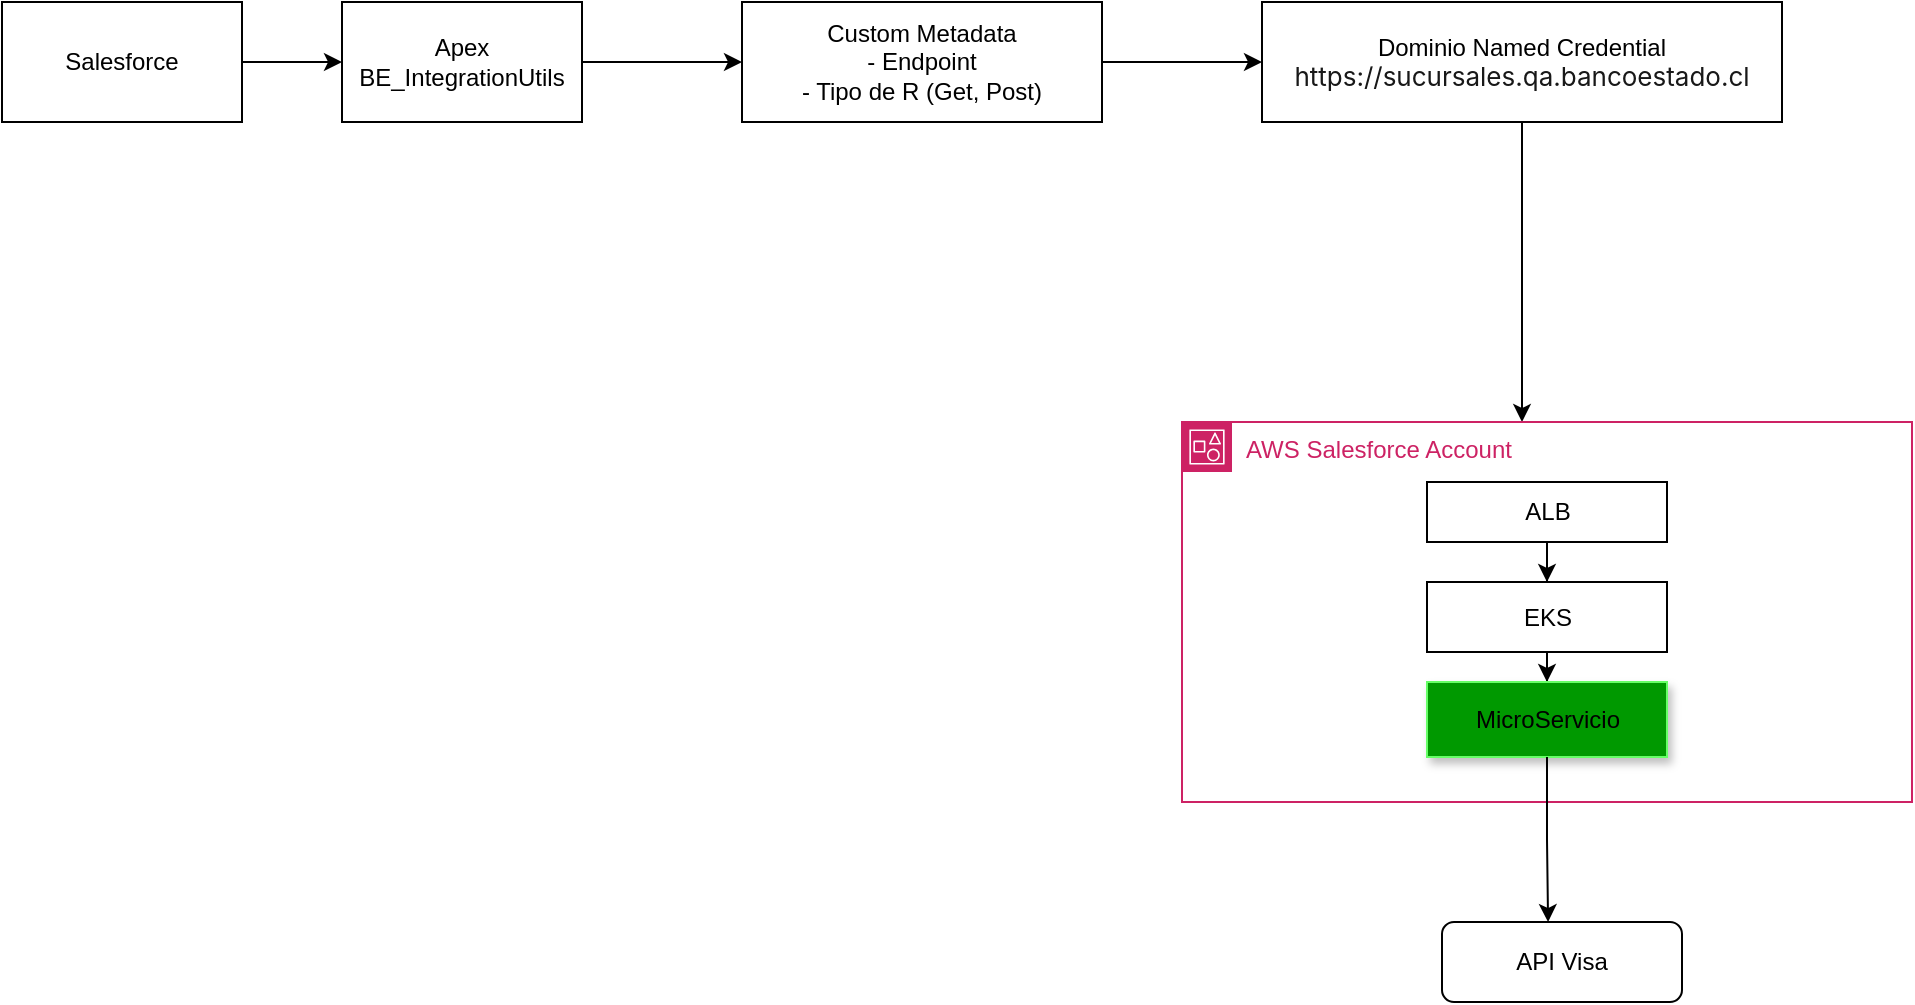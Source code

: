 <mxfile version="26.2.14">
  <diagram name="Página-1" id="BEZ9pj3PYVd8zCaVRfvn">
    <mxGraphModel dx="1426" dy="743" grid="1" gridSize="10" guides="1" tooltips="1" connect="1" arrows="1" fold="1" page="1" pageScale="1" pageWidth="827" pageHeight="1169" math="0" shadow="0">
      <root>
        <mxCell id="0" />
        <mxCell id="1" parent="0" />
        <mxCell id="lu8BM5eNogGUctwTY50--3" value="" style="edgeStyle=orthogonalEdgeStyle;rounded=0;orthogonalLoop=1;jettySize=auto;html=1;" edge="1" parent="1" source="lu8BM5eNogGUctwTY50--1" target="lu8BM5eNogGUctwTY50--2">
          <mxGeometry relative="1" as="geometry" />
        </mxCell>
        <mxCell id="lu8BM5eNogGUctwTY50--1" value="Salesforce" style="rounded=0;whiteSpace=wrap;html=1;" vertex="1" parent="1">
          <mxGeometry x="70" y="170" width="120" height="60" as="geometry" />
        </mxCell>
        <mxCell id="lu8BM5eNogGUctwTY50--6" value="" style="edgeStyle=orthogonalEdgeStyle;rounded=0;orthogonalLoop=1;jettySize=auto;html=1;" edge="1" parent="1" source="lu8BM5eNogGUctwTY50--2" target="lu8BM5eNogGUctwTY50--5">
          <mxGeometry relative="1" as="geometry" />
        </mxCell>
        <mxCell id="lu8BM5eNogGUctwTY50--2" value="Apex&lt;div&gt;BE_IntegrationUtils&lt;/div&gt;" style="rounded=0;whiteSpace=wrap;html=1;" vertex="1" parent="1">
          <mxGeometry x="240" y="170" width="120" height="60" as="geometry" />
        </mxCell>
        <mxCell id="lu8BM5eNogGUctwTY50--8" value="" style="edgeStyle=orthogonalEdgeStyle;rounded=0;orthogonalLoop=1;jettySize=auto;html=1;" edge="1" parent="1" source="lu8BM5eNogGUctwTY50--5" target="lu8BM5eNogGUctwTY50--7">
          <mxGeometry relative="1" as="geometry" />
        </mxCell>
        <mxCell id="lu8BM5eNogGUctwTY50--5" value="Custom Metadata&lt;div&gt;- Endpoint&lt;/div&gt;&lt;div&gt;- Tipo de R (Get, Post)&lt;/div&gt;" style="rounded=0;whiteSpace=wrap;html=1;" vertex="1" parent="1">
          <mxGeometry x="440" y="170" width="180" height="60" as="geometry" />
        </mxCell>
        <mxCell id="lu8BM5eNogGUctwTY50--9" style="edgeStyle=orthogonalEdgeStyle;rounded=0;orthogonalLoop=1;jettySize=auto;html=1;" edge="1" parent="1" source="lu8BM5eNogGUctwTY50--7">
          <mxGeometry relative="1" as="geometry">
            <mxPoint x="830" y="380" as="targetPoint" />
          </mxGeometry>
        </mxCell>
        <mxCell id="lu8BM5eNogGUctwTY50--7" value="Dominio Named Credential&lt;div&gt;&lt;span style=&quot;color: rgb(24, 24, 24); font-family: -apple-system, BlinkMacSystemFont, &amp;quot;Segoe UI&amp;quot;, Roboto, Helvetica, Arial, sans-serif, &amp;quot;Apple Color Emoji&amp;quot;, &amp;quot;Segoe UI Emoji&amp;quot;, &amp;quot;Segoe UI Symbol&amp;quot;; font-size: 13px; text-align: left; text-wrap-mode: nowrap; background-color: rgb(255, 255, 255);&quot;&gt;https://sucursales.qa.bancoestado.cl&lt;/span&gt;&lt;/div&gt;" style="rounded=0;whiteSpace=wrap;html=1;" vertex="1" parent="1">
          <mxGeometry x="700" y="170" width="260" height="60" as="geometry" />
        </mxCell>
        <mxCell id="lu8BM5eNogGUctwTY50--10" value="AWS Salesforce Account" style="points=[[0,0],[0.25,0],[0.5,0],[0.75,0],[1,0],[1,0.25],[1,0.5],[1,0.75],[1,1],[0.75,1],[0.5,1],[0.25,1],[0,1],[0,0.75],[0,0.5],[0,0.25]];outlineConnect=0;gradientColor=none;html=1;whiteSpace=wrap;fontSize=12;fontStyle=0;container=1;pointerEvents=0;collapsible=0;recursiveResize=0;shape=mxgraph.aws4.group;grIcon=mxgraph.aws4.group_account;strokeColor=#CD2264;fillColor=none;verticalAlign=top;align=left;spacingLeft=30;fontColor=#CD2264;dashed=0;" vertex="1" parent="1">
          <mxGeometry x="660" y="380" width="365" height="190" as="geometry" />
        </mxCell>
        <mxCell id="lu8BM5eNogGUctwTY50--13" value="" style="edgeStyle=orthogonalEdgeStyle;rounded=0;orthogonalLoop=1;jettySize=auto;html=1;" edge="1" parent="lu8BM5eNogGUctwTY50--10" source="lu8BM5eNogGUctwTY50--11" target="lu8BM5eNogGUctwTY50--12">
          <mxGeometry relative="1" as="geometry" />
        </mxCell>
        <mxCell id="lu8BM5eNogGUctwTY50--11" value="ALB" style="rounded=0;whiteSpace=wrap;html=1;" vertex="1" parent="lu8BM5eNogGUctwTY50--10">
          <mxGeometry x="122.5" y="30" width="120" height="30" as="geometry" />
        </mxCell>
        <mxCell id="lu8BM5eNogGUctwTY50--15" value="" style="edgeStyle=orthogonalEdgeStyle;rounded=0;orthogonalLoop=1;jettySize=auto;html=1;" edge="1" parent="lu8BM5eNogGUctwTY50--10" source="lu8BM5eNogGUctwTY50--12" target="lu8BM5eNogGUctwTY50--14">
          <mxGeometry relative="1" as="geometry" />
        </mxCell>
        <mxCell id="lu8BM5eNogGUctwTY50--12" value="EKS" style="whiteSpace=wrap;html=1;rounded=0;" vertex="1" parent="lu8BM5eNogGUctwTY50--10">
          <mxGeometry x="122.5" y="80" width="120" height="35" as="geometry" />
        </mxCell>
        <mxCell id="lu8BM5eNogGUctwTY50--14" value="MicroServicio" style="rounded=0;whiteSpace=wrap;html=1;shadow=1;strokeColor=#66FF66;fillColor=#009900;" vertex="1" parent="lu8BM5eNogGUctwTY50--10">
          <mxGeometry x="122.5" y="130" width="120" height="37.5" as="geometry" />
        </mxCell>
        <mxCell id="lu8BM5eNogGUctwTY50--17" value="API Visa" style="rounded=1;whiteSpace=wrap;html=1;" vertex="1" parent="1">
          <mxGeometry x="790" y="630" width="120" height="40" as="geometry" />
        </mxCell>
        <mxCell id="lu8BM5eNogGUctwTY50--19" style="edgeStyle=orthogonalEdgeStyle;rounded=0;orthogonalLoop=1;jettySize=auto;html=1;entryX=0.442;entryY=0;entryDx=0;entryDy=0;entryPerimeter=0;" edge="1" parent="1" source="lu8BM5eNogGUctwTY50--14" target="lu8BM5eNogGUctwTY50--17">
          <mxGeometry relative="1" as="geometry" />
        </mxCell>
      </root>
    </mxGraphModel>
  </diagram>
</mxfile>
